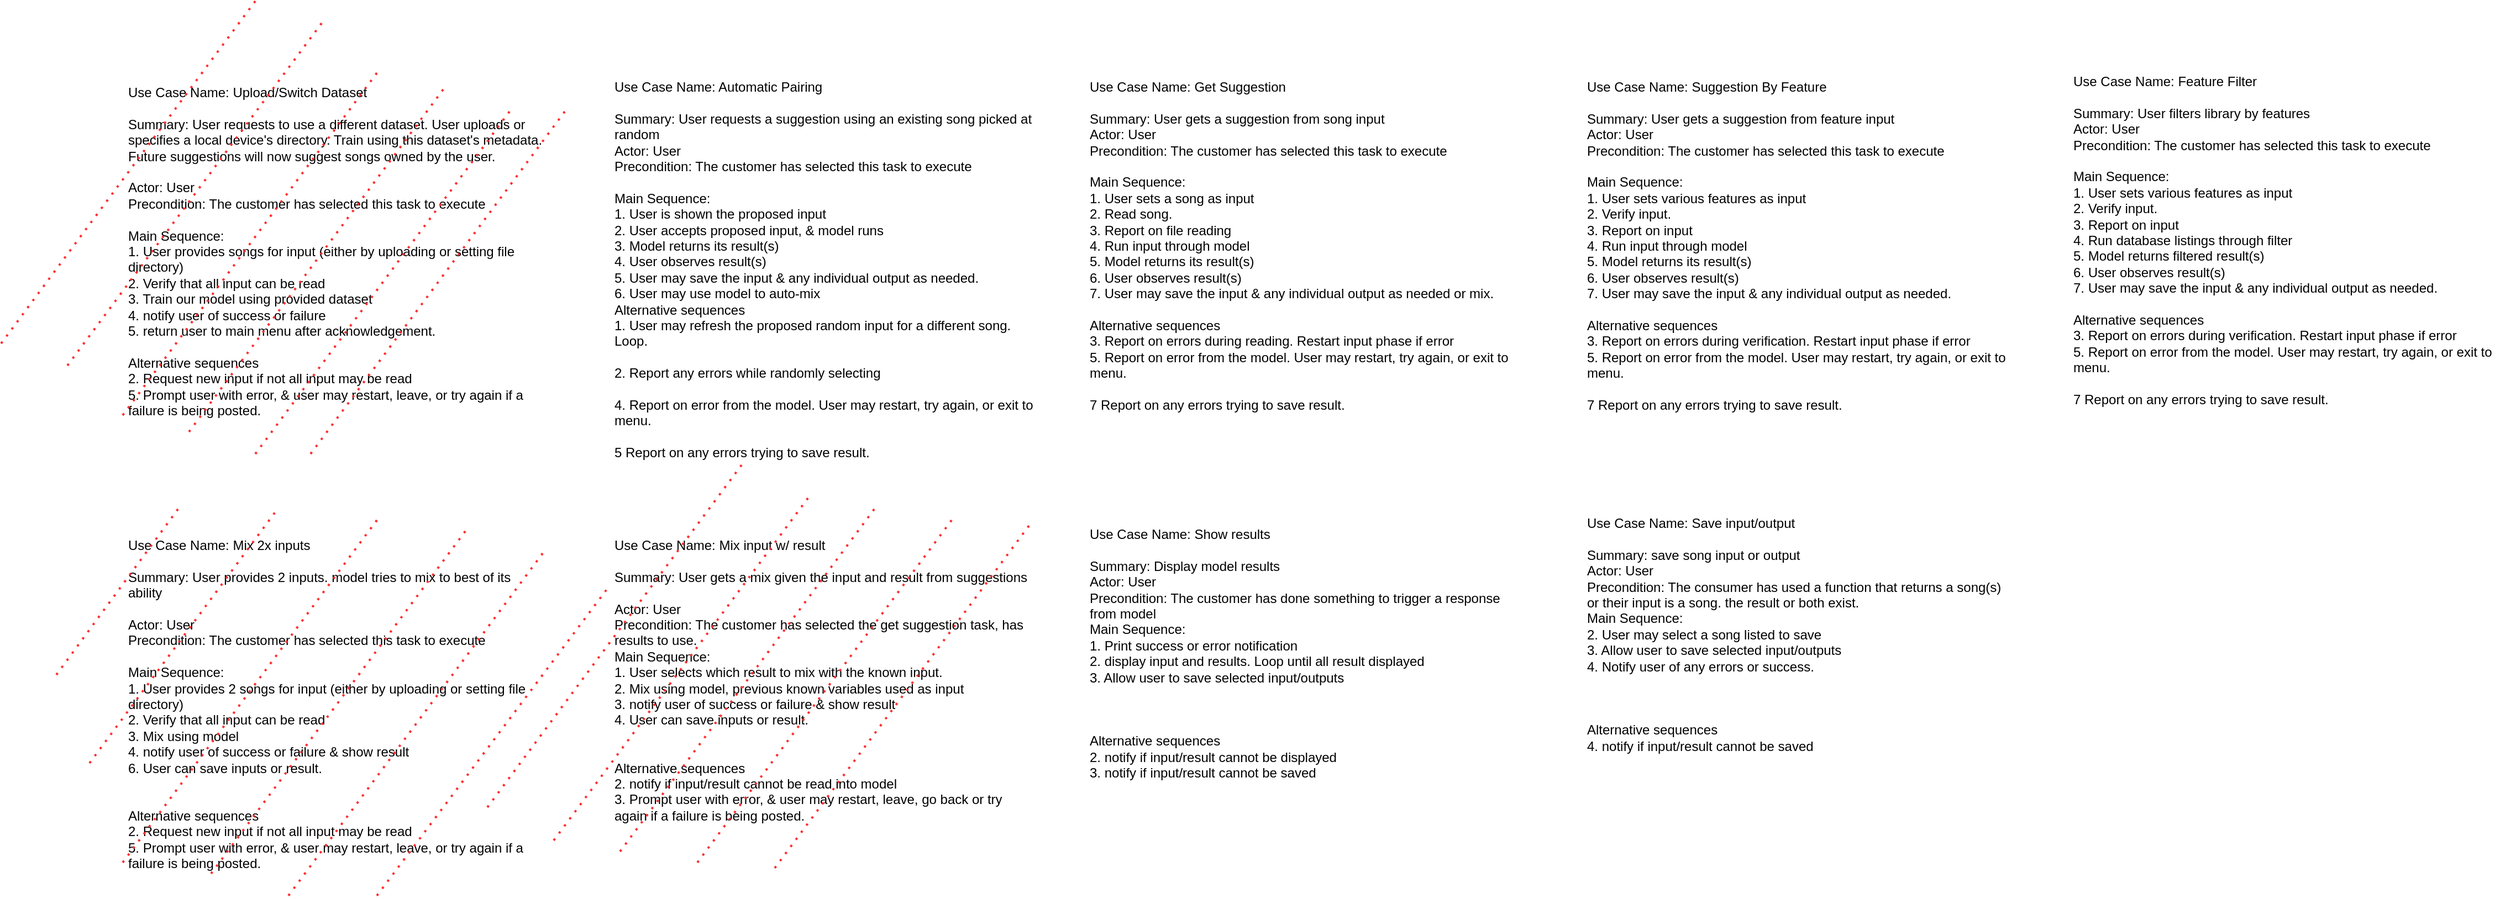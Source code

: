 <mxfile version="13.9.8" type="google"><diagram id="60PxoiUf1E52USRgrdZC" name="Page-1"><mxGraphModel dx="4088" dy="1836" grid="1" gridSize="10" guides="1" tooltips="1" connect="1" arrows="1" fold="1" page="1" pageScale="1" pageWidth="1100" pageHeight="850" math="0" shadow="0"><root><mxCell id="0"/><mxCell id="1" parent="0"/><mxCell id="QAW8hTfoZlOlbcBiY4_e-5" value="&lt;h1&gt;&lt;div style=&quot;font-size: 12px ; font-weight: 400&quot;&gt;Use Case Name: Upload/Switch Dataset&lt;/div&gt;&lt;div style=&quot;font-size: 12px ; font-weight: 400&quot;&gt;&lt;br&gt;&lt;/div&gt;&lt;div style=&quot;font-size: 12px ; font-weight: 400&quot;&gt;Summary: User requests to use a different dataset. User uploads or specifies a local device's directory. Train using this dataset's metadata.&amp;nbsp;&lt;/div&gt;&lt;div style=&quot;font-size: 12px ; font-weight: 400&quot;&gt;Future suggestions will now suggest songs owned by the user.&amp;nbsp; &amp;nbsp;&lt;/div&gt;&lt;div style=&quot;font-size: 12px ; font-weight: 400&quot;&gt;&lt;br&gt;&lt;/div&gt;&lt;div style=&quot;font-size: 12px ; font-weight: 400&quot;&gt;Actor: User&lt;/div&gt;&lt;div style=&quot;font-size: 12px ; font-weight: 400&quot;&gt;Precondition: The customer has selected this task to execute&lt;/div&gt;&lt;div style=&quot;font-size: 12px ; font-weight: 400&quot;&gt;&lt;br&gt;&lt;/div&gt;&lt;div style=&quot;font-size: 12px ; font-weight: 400&quot;&gt;Main Sequence:&amp;nbsp;&lt;/div&gt;&lt;div style=&quot;font-size: 12px ; font-weight: 400&quot;&gt;1. User provides songs for input (either by uploading or setting file directory)&lt;/div&gt;&lt;div style=&quot;font-size: 12px ; font-weight: 400&quot;&gt;2. Verify that all input can be read&amp;nbsp;&lt;/div&gt;&lt;div style=&quot;font-size: 12px ; font-weight: 400&quot;&gt;3. Train our model using provided dataset&lt;/div&gt;&lt;div style=&quot;font-size: 12px ; font-weight: 400&quot;&gt;4. notify user of success or failure&amp;nbsp;&lt;/div&gt;&lt;div style=&quot;font-size: 12px ; font-weight: 400&quot;&gt;5. return user to main menu after acknowledgement.&lt;/div&gt;&lt;div style=&quot;font-size: 12px ; font-weight: 400&quot;&gt;&lt;br&gt;&lt;/div&gt;&lt;div style=&quot;font-size: 12px ; font-weight: 400&quot;&gt;Alternative sequences&lt;br&gt;2. Request new input if not all input may be read&lt;/div&gt;&lt;div style=&quot;font-size: 12px ; font-weight: 400&quot;&gt;5. Prompt user with error, &amp;amp; user may restart, leave, or try again if a failure is being posted.&amp;nbsp;&amp;nbsp;&lt;/div&gt;&lt;/h1&gt;" style="text;html=1;strokeColor=none;fillColor=none;spacing=5;spacingTop=-20;whiteSpace=wrap;overflow=hidden;rounded=0;" parent="1" vertex="1"><mxGeometry x="210" y="80" width="390" height="320" as="geometry"/></mxCell><mxCell id="QAW8hTfoZlOlbcBiY4_e-6" value="&lt;h1&gt;&lt;div style=&quot;font-size: 12px ; font-weight: 400&quot;&gt;Use Case Name: Automatic Pairing&lt;/div&gt;&lt;div style=&quot;font-size: 12px ; font-weight: 400&quot;&gt;&lt;br&gt;&lt;/div&gt;&lt;div style=&quot;font-size: 12px ; font-weight: 400&quot;&gt;Summary: User requests a suggestion using an existing song picked at random&amp;nbsp;&lt;/div&gt;&lt;div style=&quot;font-size: 12px ; font-weight: 400&quot;&gt;Actor: User&lt;/div&gt;&lt;div style=&quot;font-size: 12px ; font-weight: 400&quot;&gt;Precondition: The customer has selected this task to execute&lt;/div&gt;&lt;div style=&quot;font-size: 12px ; font-weight: 400&quot;&gt;&lt;br&gt;&lt;/div&gt;&lt;div style=&quot;font-size: 12px ; font-weight: 400&quot;&gt;Main Sequence:&amp;nbsp;&lt;/div&gt;&lt;div style=&quot;font-size: 12px ; font-weight: 400&quot;&gt;1. User is shown the proposed input&amp;nbsp;&lt;/div&gt;&lt;div style=&quot;font-size: 12px ; font-weight: 400&quot;&gt;2. User accepts proposed input, &amp;amp; model runs&lt;/div&gt;&lt;div style=&quot;font-size: 12px ; font-weight: 400&quot;&gt;3. Model returns its result(s)&amp;nbsp;&lt;/div&gt;&lt;div style=&quot;font-size: 12px ; font-weight: 400&quot;&gt;4. User observes result(s)&lt;/div&gt;&lt;div style=&quot;font-size: 12px ; font-weight: 400&quot;&gt;5. User may save the input &amp;amp; any individual output as needed.&amp;nbsp;&lt;/div&gt;&lt;div style=&quot;font-size: 12px ; font-weight: 400&quot;&gt;6. User may use model to auto-mix&amp;nbsp;&lt;/div&gt;&lt;div style=&quot;font-size: 12px ; font-weight: 400&quot;&gt;Alternative sequences&lt;br&gt;1. User may refresh the proposed random input for a different song. Loop.&amp;nbsp;&lt;/div&gt;&lt;div style=&quot;font-size: 12px ; font-weight: 400&quot;&gt;&lt;br&gt;&lt;/div&gt;&lt;div style=&quot;font-size: 12px ; font-weight: 400&quot;&gt;2. Report any errors while randomly selecting&lt;/div&gt;&lt;div style=&quot;font-size: 12px ; font-weight: 400&quot;&gt;&lt;br&gt;&lt;/div&gt;&lt;div style=&quot;font-size: 12px ; font-weight: 400&quot;&gt;4. Report on error from the model. User may restart, try again, or exit to menu.&lt;/div&gt;&lt;div style=&quot;font-size: 12px ; font-weight: 400&quot;&gt;&lt;br&gt;&lt;/div&gt;&lt;div style=&quot;font-size: 12px ; font-weight: 400&quot;&gt;5 Report on any errors trying to save result.&amp;nbsp;&amp;nbsp;&lt;/div&gt;&lt;div style=&quot;font-size: 12px ; font-weight: 400&quot;&gt;&lt;br&gt;&lt;/div&gt;&lt;/h1&gt;" style="text;html=1;strokeColor=none;fillColor=none;spacing=5;spacingTop=-20;whiteSpace=wrap;overflow=hidden;rounded=0;" parent="1" vertex="1"><mxGeometry x="650" y="75" width="390" height="375" as="geometry"/></mxCell><mxCell id="QAW8hTfoZlOlbcBiY4_e-7" value="&lt;h1&gt;&lt;div style=&quot;font-size: 12px ; font-weight: 400&quot;&gt;Use Case Name: Get Suggestion&amp;nbsp;&lt;/div&gt;&lt;div style=&quot;font-size: 12px ; font-weight: 400&quot;&gt;&lt;br&gt;&lt;/div&gt;&lt;div style=&quot;font-size: 12px ; font-weight: 400&quot;&gt;Summary: User gets a suggestion from song input&amp;nbsp;&lt;/div&gt;&lt;div style=&quot;font-size: 12px ; font-weight: 400&quot;&gt;Actor: User&lt;/div&gt;&lt;div style=&quot;font-size: 12px ; font-weight: 400&quot;&gt;Precondition: The customer has selected this task to execute&lt;/div&gt;&lt;div style=&quot;font-size: 12px ; font-weight: 400&quot;&gt;&lt;br&gt;&lt;/div&gt;&lt;div style=&quot;font-size: 12px ; font-weight: 400&quot;&gt;Main Sequence:&amp;nbsp;&lt;/div&gt;&lt;div style=&quot;font-size: 12px ; font-weight: 400&quot;&gt;1. User sets a song as input&lt;/div&gt;&lt;div style=&quot;font-size: 12px ; font-weight: 400&quot;&gt;2. Read song.&lt;/div&gt;&lt;div style=&quot;font-size: 12px ; font-weight: 400&quot;&gt;3. Report on file reading&lt;/div&gt;&lt;div style=&quot;font-size: 12px ; font-weight: 400&quot;&gt;4. Run input through model&amp;nbsp;&lt;/div&gt;&lt;div style=&quot;font-size: 12px ; font-weight: 400&quot;&gt;5.&amp;nbsp;&lt;span&gt;Model returns its result(s)&amp;nbsp;&lt;/span&gt;&lt;/div&gt;&lt;div style=&quot;font-size: 12px ; font-weight: 400&quot;&gt;6. User observes result(s)&lt;/div&gt;&lt;div style=&quot;font-size: 12px ; font-weight: 400&quot;&gt;7. User may save the input &amp;amp; any individual output as needed or mix.&amp;nbsp;&lt;/div&gt;&lt;div style=&quot;font-size: 12px ; font-weight: 400&quot;&gt;&lt;br&gt;&lt;/div&gt;&lt;div style=&quot;font-size: 12px ; font-weight: 400&quot;&gt;Alternative sequences&lt;br&gt;&lt;/div&gt;&lt;div style=&quot;font-size: 12px ; font-weight: 400&quot;&gt;3. Report on errors during reading. Restart input phase if error&amp;nbsp;&lt;/div&gt;&lt;div style=&quot;font-size: 12px ; font-weight: 400&quot;&gt;5. Report on error from the model. User may restart, try again, or exit to menu.&lt;/div&gt;&lt;div style=&quot;font-size: 12px ; font-weight: 400&quot;&gt;&lt;br&gt;&lt;/div&gt;&lt;div style=&quot;font-size: 12px ; font-weight: 400&quot;&gt;7 Report on any errors trying to save result.&amp;nbsp;&amp;nbsp;&lt;/div&gt;&lt;div style=&quot;font-size: 12px ; font-weight: 400&quot;&gt;&lt;br&gt;&lt;/div&gt;&lt;/h1&gt;" style="text;html=1;strokeColor=none;fillColor=none;spacing=5;spacingTop=-20;whiteSpace=wrap;overflow=hidden;rounded=0;" parent="1" vertex="1"><mxGeometry x="1080" y="75" width="390" height="375" as="geometry"/></mxCell><mxCell id="QAW8hTfoZlOlbcBiY4_e-8" value="&lt;h1&gt;&lt;div style=&quot;font-size: 12px ; font-weight: 400&quot;&gt;Use Case Name: Suggestion By Feature&lt;/div&gt;&lt;div style=&quot;font-size: 12px ; font-weight: 400&quot;&gt;&lt;br&gt;&lt;/div&gt;&lt;div style=&quot;font-size: 12px ; font-weight: 400&quot;&gt;Summary: User gets a suggestion from feature input&amp;nbsp;&lt;/div&gt;&lt;div style=&quot;font-size: 12px ; font-weight: 400&quot;&gt;Actor: User&lt;/div&gt;&lt;div style=&quot;font-size: 12px ; font-weight: 400&quot;&gt;Precondition: The customer has selected this task to execute&lt;/div&gt;&lt;div style=&quot;font-size: 12px ; font-weight: 400&quot;&gt;&lt;br&gt;&lt;/div&gt;&lt;div style=&quot;font-size: 12px ; font-weight: 400&quot;&gt;Main Sequence:&amp;nbsp;&lt;/div&gt;&lt;div style=&quot;font-size: 12px ; font-weight: 400&quot;&gt;1. User sets various features as input&lt;/div&gt;&lt;div style=&quot;font-size: 12px ; font-weight: 400&quot;&gt;2. Verify input.&lt;/div&gt;&lt;div style=&quot;font-size: 12px ; font-weight: 400&quot;&gt;3. Report on input&lt;/div&gt;&lt;div style=&quot;font-size: 12px ; font-weight: 400&quot;&gt;4. Run input through model&amp;nbsp;&lt;/div&gt;&lt;div style=&quot;font-size: 12px ; font-weight: 400&quot;&gt;5.&amp;nbsp;&lt;span&gt;Model returns its result(s)&amp;nbsp;&lt;/span&gt;&lt;/div&gt;&lt;div style=&quot;font-size: 12px ; font-weight: 400&quot;&gt;6. User observes result(s)&lt;/div&gt;&lt;div style=&quot;font-size: 12px ; font-weight: 400&quot;&gt;7. User may save the input &amp;amp; any individual output as needed.&amp;nbsp;&lt;/div&gt;&lt;div style=&quot;font-size: 12px ; font-weight: 400&quot;&gt;&lt;br&gt;&lt;/div&gt;&lt;div style=&quot;font-size: 12px ; font-weight: 400&quot;&gt;Alternative sequences&lt;br&gt;&lt;/div&gt;&lt;div style=&quot;font-size: 12px ; font-weight: 400&quot;&gt;3. Report on errors during verification. Restart input phase if error&amp;nbsp;&lt;/div&gt;&lt;div style=&quot;font-size: 12px ; font-weight: 400&quot;&gt;5. Report on error from the model. User may restart, try again, or exit to menu.&lt;/div&gt;&lt;div style=&quot;font-size: 12px ; font-weight: 400&quot;&gt;&lt;br&gt;&lt;/div&gt;&lt;div style=&quot;font-size: 12px ; font-weight: 400&quot;&gt;7 Report on any errors trying to save result.&amp;nbsp;&amp;nbsp;&lt;/div&gt;&lt;div style=&quot;font-size: 12px ; font-weight: 400&quot;&gt;&lt;br&gt;&lt;/div&gt;&lt;/h1&gt;" style="text;html=1;strokeColor=none;fillColor=none;spacing=5;spacingTop=-20;whiteSpace=wrap;overflow=hidden;rounded=0;" parent="1" vertex="1"><mxGeometry x="1530" y="75" width="390" height="375" as="geometry"/></mxCell><mxCell id="QAW8hTfoZlOlbcBiY4_e-9" value="&lt;h1&gt;&lt;div style=&quot;font-size: 12px ; font-weight: 400&quot;&gt;Use Case Name: Feature Filter&amp;nbsp;&lt;/div&gt;&lt;div style=&quot;font-size: 12px ; font-weight: 400&quot;&gt;&lt;br&gt;&lt;/div&gt;&lt;div style=&quot;font-size: 12px ; font-weight: 400&quot;&gt;Summary: User filters library by features&amp;nbsp;&lt;/div&gt;&lt;div style=&quot;font-size: 12px ; font-weight: 400&quot;&gt;Actor: User&lt;/div&gt;&lt;div style=&quot;font-size: 12px ; font-weight: 400&quot;&gt;Precondition: The customer has selected this task to execute&lt;/div&gt;&lt;div style=&quot;font-size: 12px ; font-weight: 400&quot;&gt;&lt;br&gt;&lt;/div&gt;&lt;div style=&quot;font-size: 12px ; font-weight: 400&quot;&gt;Main Sequence:&amp;nbsp;&lt;/div&gt;&lt;div style=&quot;font-size: 12px ; font-weight: 400&quot;&gt;1. User sets various features as input&lt;/div&gt;&lt;div style=&quot;font-size: 12px ; font-weight: 400&quot;&gt;2. Verify input.&lt;/div&gt;&lt;div style=&quot;font-size: 12px ; font-weight: 400&quot;&gt;3. Report on input&lt;/div&gt;&lt;div style=&quot;font-size: 12px ; font-weight: 400&quot;&gt;4. Run database listings through filter&lt;/div&gt;&lt;div style=&quot;font-size: 12px ; font-weight: 400&quot;&gt;5.&amp;nbsp;&lt;span&gt;Model returns filtered result(s)&amp;nbsp;&lt;/span&gt;&lt;/div&gt;&lt;div style=&quot;font-size: 12px ; font-weight: 400&quot;&gt;6. User observes result(s)&lt;/div&gt;&lt;div style=&quot;font-size: 12px ; font-weight: 400&quot;&gt;7. User may save the input &amp;amp; any individual output as needed.&amp;nbsp;&lt;/div&gt;&lt;div style=&quot;font-size: 12px ; font-weight: 400&quot;&gt;&lt;br&gt;&lt;/div&gt;&lt;div style=&quot;font-size: 12px ; font-weight: 400&quot;&gt;Alternative sequences&lt;br&gt;&lt;/div&gt;&lt;div style=&quot;font-size: 12px ; font-weight: 400&quot;&gt;3. Report on errors during verification. Restart input phase if error&amp;nbsp;&lt;/div&gt;&lt;div style=&quot;font-size: 12px ; font-weight: 400&quot;&gt;5. Report on error from the model. User may restart, try again, or exit to menu.&lt;/div&gt;&lt;div style=&quot;font-size: 12px ; font-weight: 400&quot;&gt;&lt;br&gt;&lt;/div&gt;&lt;div style=&quot;font-size: 12px ; font-weight: 400&quot;&gt;7 Report on any errors trying to save result.&amp;nbsp;&amp;nbsp;&lt;/div&gt;&lt;div style=&quot;font-size: 12px ; font-weight: 400&quot;&gt;&lt;br&gt;&lt;/div&gt;&lt;/h1&gt;" style="text;html=1;strokeColor=none;fillColor=none;spacing=5;spacingTop=-20;whiteSpace=wrap;overflow=hidden;rounded=0;" parent="1" vertex="1"><mxGeometry x="1970" y="70" width="390" height="380" as="geometry"/></mxCell><mxCell id="QAW8hTfoZlOlbcBiY4_e-10" value="&lt;h1&gt;&lt;div style=&quot;font-size: 12px ; font-weight: 400&quot;&gt;Use Case Name: Mix 2x inputs&lt;/div&gt;&lt;div style=&quot;font-size: 12px ; font-weight: 400&quot;&gt;&lt;br&gt;&lt;/div&gt;&lt;div style=&quot;font-size: 12px ; font-weight: 400&quot;&gt;Summary: User provides 2 inputs. model tries to mix to best of its ability&amp;nbsp;&lt;/div&gt;&lt;div style=&quot;font-size: 12px ; font-weight: 400&quot;&gt;&lt;br&gt;&lt;/div&gt;&lt;div style=&quot;font-size: 12px ; font-weight: 400&quot;&gt;Actor: User&lt;/div&gt;&lt;div style=&quot;font-size: 12px ; font-weight: 400&quot;&gt;Precondition: The customer has selected this task to execute&lt;/div&gt;&lt;div style=&quot;font-size: 12px ; font-weight: 400&quot;&gt;&lt;br&gt;&lt;/div&gt;&lt;div style=&quot;font-size: 12px ; font-weight: 400&quot;&gt;Main Sequence:&amp;nbsp;&lt;/div&gt;&lt;div style=&quot;font-size: 12px ; font-weight: 400&quot;&gt;1. User provides 2 songs for input (either by uploading or setting file directory)&lt;/div&gt;&lt;div style=&quot;font-size: 12px ; font-weight: 400&quot;&gt;2. Verify that all input can be read&amp;nbsp;&lt;/div&gt;&lt;div style=&quot;font-size: 12px ; font-weight: 400&quot;&gt;3. Mix using model&amp;nbsp;&lt;/div&gt;&lt;div style=&quot;font-size: 12px ; font-weight: 400&quot;&gt;4. notify user of success or failure &amp;amp; show result&lt;/div&gt;&lt;div style=&quot;font-size: 12px ; font-weight: 400&quot;&gt;&lt;span&gt;6. User can save inputs or result.&amp;nbsp;&lt;/span&gt;&lt;br&gt;&lt;/div&gt;&lt;div style=&quot;font-size: 12px ; font-weight: 400&quot;&gt;&lt;br&gt;&lt;/div&gt;&lt;div style=&quot;font-size: 12px ; font-weight: 400&quot;&gt;&lt;br&gt;&lt;/div&gt;&lt;div style=&quot;font-size: 12px ; font-weight: 400&quot;&gt;Alternative sequences&lt;br&gt;2. Request new input if not all input may be read&lt;/div&gt;&lt;div style=&quot;font-size: 12px ; font-weight: 400&quot;&gt;5. Prompt user with error, &amp;amp; user may restart, leave, or try again if a failure is being posted.&amp;nbsp;&amp;nbsp;&lt;/div&gt;&lt;/h1&gt;" style="text;html=1;strokeColor=none;fillColor=none;spacing=5;spacingTop=-20;whiteSpace=wrap;overflow=hidden;rounded=0;" parent="1" vertex="1"><mxGeometry x="210" y="490" width="390" height="320" as="geometry"/></mxCell><mxCell id="QAW8hTfoZlOlbcBiY4_e-11" value="&lt;h1&gt;&lt;div style=&quot;font-size: 12px ; font-weight: 400&quot;&gt;Use Case Name: Mix input w/ result&lt;/div&gt;&lt;div style=&quot;font-size: 12px ; font-weight: 400&quot;&gt;&lt;br&gt;&lt;/div&gt;&lt;div style=&quot;font-size: 12px ; font-weight: 400&quot;&gt;Summary: User gets a mix given the input and result from suggestions&amp;nbsp;&lt;/div&gt;&lt;div style=&quot;font-size: 12px ; font-weight: 400&quot;&gt;&lt;br&gt;&lt;/div&gt;&lt;div style=&quot;font-size: 12px ; font-weight: 400&quot;&gt;Actor: User&lt;/div&gt;&lt;div style=&quot;font-size: 12px ; font-weight: 400&quot;&gt;Precondition: The customer has selected the get suggestion task, has results to use.&amp;nbsp;&lt;/div&gt;&lt;div style=&quot;font-size: 12px ; font-weight: 400&quot;&gt;Main Sequence:&amp;nbsp;&lt;/div&gt;&lt;div style=&quot;font-size: 12px ; font-weight: 400&quot;&gt;1. User selects which result to mix with the known input.&amp;nbsp;&lt;/div&gt;&lt;div style=&quot;font-size: 12px ; font-weight: 400&quot;&gt;&lt;span&gt;2. Mix using model, previous known variables used as input&amp;nbsp;&lt;/span&gt;&lt;br&gt;&lt;/div&gt;&lt;div style=&quot;font-size: 12px ; font-weight: 400&quot;&gt;3. notify user of success or failure &amp;amp; show result&lt;/div&gt;&lt;div style=&quot;font-size: 12px ; font-weight: 400&quot;&gt;&lt;span&gt;4. User can save inputs or result.&amp;nbsp;&lt;/span&gt;&lt;br&gt;&lt;/div&gt;&lt;div style=&quot;font-size: 12px ; font-weight: 400&quot;&gt;&lt;br&gt;&lt;/div&gt;&lt;div style=&quot;font-size: 12px ; font-weight: 400&quot;&gt;&lt;br&gt;&lt;/div&gt;&lt;div style=&quot;font-size: 12px ; font-weight: 400&quot;&gt;Alternative sequences&lt;br&gt;2. notify if input/result cannot be read into model&amp;nbsp;&lt;/div&gt;&lt;div style=&quot;font-size: 12px ; font-weight: 400&quot;&gt;3. Prompt user with error, &amp;amp; user may restart, leave, go back or try again if a failure is being posted.&amp;nbsp;&amp;nbsp;&lt;/div&gt;&lt;/h1&gt;" style="text;html=1;strokeColor=none;fillColor=none;spacing=5;spacingTop=-20;whiteSpace=wrap;overflow=hidden;rounded=0;" parent="1" vertex="1"><mxGeometry x="650" y="490" width="390" height="320" as="geometry"/></mxCell><mxCell id="QAW8hTfoZlOlbcBiY4_e-12" value="&lt;h1&gt;&lt;div style=&quot;font-size: 12px ; font-weight: 400&quot;&gt;Use Case Name: Show results&amp;nbsp;&lt;/div&gt;&lt;div style=&quot;font-size: 12px ; font-weight: 400&quot;&gt;&lt;br&gt;&lt;/div&gt;&lt;div style=&quot;font-size: 12px ; font-weight: 400&quot;&gt;Summary: Display model results&lt;/div&gt;&lt;div style=&quot;font-size: 12px ; font-weight: 400&quot;&gt;Actor: User&lt;/div&gt;&lt;div style=&quot;font-size: 12px ; font-weight: 400&quot;&gt;Precondition: The customer has done something to trigger a response from model&amp;nbsp;&lt;/div&gt;&lt;div style=&quot;font-size: 12px ; font-weight: 400&quot;&gt;Main Sequence:&amp;nbsp;&lt;/div&gt;&lt;div style=&quot;font-size: 12px ; font-weight: 400&quot;&gt;1. Print success or error notification&amp;nbsp;&lt;/div&gt;&lt;div style=&quot;font-size: 12px ; font-weight: 400&quot;&gt;&lt;span&gt;2. display input and results. Loop until all result displayed&amp;nbsp;&lt;/span&gt;&lt;br&gt;&lt;/div&gt;&lt;div style=&quot;font-size: 12px ; font-weight: 400&quot;&gt;&lt;span&gt;3. Allow user to save selected input/outputs&lt;/span&gt;&lt;br&gt;&lt;/div&gt;&lt;div style=&quot;font-size: 12px ; font-weight: 400&quot;&gt;&lt;span&gt;&amp;nbsp;&lt;/span&gt;&lt;/div&gt;&lt;div style=&quot;font-size: 12px ; font-weight: 400&quot;&gt;&lt;br&gt;&lt;/div&gt;&lt;div style=&quot;font-size: 12px ; font-weight: 400&quot;&gt;&lt;br&gt;&lt;/div&gt;&lt;div style=&quot;font-size: 12px ; font-weight: 400&quot;&gt;Alternative sequences&lt;br&gt;2. notify if input/result cannot be displayed&lt;/div&gt;&lt;div style=&quot;font-size: 12px ; font-weight: 400&quot;&gt;3. notify if input/result cannot be saved&lt;/div&gt;&lt;/h1&gt;" style="text;html=1;strokeColor=none;fillColor=none;spacing=5;spacingTop=-20;whiteSpace=wrap;overflow=hidden;rounded=0;" parent="1" vertex="1"><mxGeometry x="1080" y="480" width="390" height="320" as="geometry"/></mxCell><mxCell id="QAW8hTfoZlOlbcBiY4_e-13" value="&lt;h1&gt;&lt;div style=&quot;font-size: 12px ; font-weight: 400&quot;&gt;Use Case Name: Save input/output&amp;nbsp;&lt;/div&gt;&lt;div style=&quot;font-size: 12px ; font-weight: 400&quot;&gt;&lt;br&gt;&lt;/div&gt;&lt;div style=&quot;font-size: 12px ; font-weight: 400&quot;&gt;Summary: save song input or output&lt;/div&gt;&lt;div style=&quot;font-size: 12px ; font-weight: 400&quot;&gt;Actor: User&lt;/div&gt;&lt;div style=&quot;font-size: 12px ; font-weight: 400&quot;&gt;Precondition: The consumer has used a function that returns a song(s) or their input is a song. the result or both exist.&amp;nbsp;&lt;/div&gt;&lt;div style=&quot;font-size: 12px ; font-weight: 400&quot;&gt;Main Sequence:&amp;nbsp;&lt;/div&gt;&lt;div style=&quot;font-size: 12px ; font-weight: 400&quot;&gt;&lt;span&gt;2. User may select a song listed to save&amp;nbsp;&lt;/span&gt;&lt;/div&gt;&lt;div style=&quot;font-size: 12px ; font-weight: 400&quot;&gt;&lt;span&gt;3. Allow user to save selected input/outputs&lt;/span&gt;&lt;br&gt;&lt;/div&gt;&lt;div style=&quot;font-size: 12px ; font-weight: 400&quot;&gt;&lt;span&gt;4. Notify user of any errors or success.&amp;nbsp;&lt;/span&gt;&lt;/div&gt;&lt;div style=&quot;font-size: 12px ; font-weight: 400&quot;&gt;&lt;span&gt;&amp;nbsp;&lt;/span&gt;&lt;/div&gt;&lt;div style=&quot;font-size: 12px ; font-weight: 400&quot;&gt;&lt;br&gt;&lt;/div&gt;&lt;div style=&quot;font-size: 12px ; font-weight: 400&quot;&gt;&lt;br&gt;&lt;/div&gt;&lt;div style=&quot;font-size: 12px ; font-weight: 400&quot;&gt;Alternative sequences&lt;/div&gt;&lt;div style=&quot;font-size: 12px ; font-weight: 400&quot;&gt;&lt;span&gt;4. notify if input/result cannot be saved&lt;/span&gt;&lt;br&gt;&lt;/div&gt;&lt;/h1&gt;" style="text;html=1;strokeColor=none;fillColor=none;spacing=5;spacingTop=-20;whiteSpace=wrap;overflow=hidden;rounded=0;" parent="1" vertex="1"><mxGeometry x="1530" y="470" width="390" height="320" as="geometry"/></mxCell><mxCell id="YQ5rdLJS7v-4Z1ckvzCs-1" value="" style="endArrow=none;dashed=1;html=1;dashPattern=1 3;strokeWidth=2;strokeColor=#FF2E2E;" parent="1" edge="1"><mxGeometry width="50" height="50" relative="1" as="geometry"><mxPoint x="150" y="620" as="sourcePoint"/><mxPoint x="260" y="470" as="targetPoint"/></mxGeometry></mxCell><mxCell id="YQ5rdLJS7v-4Z1ckvzCs-2" value="" style="endArrow=none;dashed=1;html=1;dashPattern=1 3;strokeWidth=2;strokeColor=#FF2E2E;" parent="1" edge="1"><mxGeometry width="50" height="50" relative="1" as="geometry"><mxPoint x="180" y="700" as="sourcePoint"/><mxPoint x="350" y="470" as="targetPoint"/></mxGeometry></mxCell><mxCell id="YQ5rdLJS7v-4Z1ckvzCs-3" value="" style="endArrow=none;dashed=1;html=1;dashPattern=1 3;strokeWidth=2;strokeColor=#FF2E2E;" parent="1" edge="1"><mxGeometry width="50" height="50" relative="1" as="geometry"><mxPoint x="210" y="790" as="sourcePoint"/><mxPoint x="440" y="480" as="targetPoint"/></mxGeometry></mxCell><mxCell id="YQ5rdLJS7v-4Z1ckvzCs-5" value="" style="endArrow=none;dashed=1;html=1;dashPattern=1 3;strokeWidth=2;strokeColor=#FF2E2E;" parent="1" edge="1"><mxGeometry width="50" height="50" relative="1" as="geometry"><mxPoint x="290" y="800" as="sourcePoint"/><mxPoint x="520" y="490" as="targetPoint"/></mxGeometry></mxCell><mxCell id="YQ5rdLJS7v-4Z1ckvzCs-6" value="" style="endArrow=none;dashed=1;html=1;dashPattern=1 3;strokeWidth=2;strokeColor=#FF2E2E;" parent="1" edge="1"><mxGeometry width="50" height="50" relative="1" as="geometry"><mxPoint x="360" y="820" as="sourcePoint"/><mxPoint x="590" y="510" as="targetPoint"/></mxGeometry></mxCell><mxCell id="YQ5rdLJS7v-4Z1ckvzCs-7" value="" style="endArrow=none;dashed=1;html=1;dashPattern=1 3;strokeWidth=2;strokeColor=#FF2E2E;" parent="1" edge="1"><mxGeometry width="50" height="50" relative="1" as="geometry"><mxPoint x="440" y="820" as="sourcePoint"/><mxPoint x="650" y="540" as="targetPoint"/></mxGeometry></mxCell><mxCell id="YQ5rdLJS7v-4Z1ckvzCs-8" value="" style="endArrow=none;dashed=1;html=1;dashPattern=1 3;strokeWidth=2;strokeColor=#FF2E2E;" parent="1" edge="1"><mxGeometry width="50" height="50" relative="1" as="geometry"><mxPoint x="540" y="740" as="sourcePoint"/><mxPoint x="770" y="430" as="targetPoint"/></mxGeometry></mxCell><mxCell id="YQ5rdLJS7v-4Z1ckvzCs-9" value="" style="endArrow=none;dashed=1;html=1;dashPattern=1 3;strokeWidth=2;strokeColor=#FF2E2E;" parent="1" edge="1"><mxGeometry width="50" height="50" relative="1" as="geometry"><mxPoint x="600" y="770" as="sourcePoint"/><mxPoint x="830" y="460" as="targetPoint"/></mxGeometry></mxCell><mxCell id="YQ5rdLJS7v-4Z1ckvzCs-10" value="" style="endArrow=none;dashed=1;html=1;dashPattern=1 3;strokeWidth=2;strokeColor=#FF2E2E;" parent="1" edge="1"><mxGeometry width="50" height="50" relative="1" as="geometry"><mxPoint x="660" y="780" as="sourcePoint"/><mxPoint x="890" y="470" as="targetPoint"/></mxGeometry></mxCell><mxCell id="YQ5rdLJS7v-4Z1ckvzCs-11" value="" style="endArrow=none;dashed=1;html=1;dashPattern=1 3;strokeWidth=2;strokeColor=#FF2E2E;" parent="1" edge="1"><mxGeometry width="50" height="50" relative="1" as="geometry"><mxPoint x="730" y="790" as="sourcePoint"/><mxPoint x="960" y="480" as="targetPoint"/></mxGeometry></mxCell><mxCell id="YQ5rdLJS7v-4Z1ckvzCs-12" value="" style="endArrow=none;dashed=1;html=1;dashPattern=1 3;strokeWidth=2;strokeColor=#FF2E2E;" parent="1" edge="1"><mxGeometry width="50" height="50" relative="1" as="geometry"><mxPoint x="800" y="795" as="sourcePoint"/><mxPoint x="1030" y="485" as="targetPoint"/></mxGeometry></mxCell><mxCell id="YQ5rdLJS7v-4Z1ckvzCs-13" value="" style="endArrow=none;dashed=1;html=1;dashPattern=1 3;strokeWidth=2;strokeColor=#FF2E2E;" parent="1" edge="1"><mxGeometry width="50" height="50" relative="1" as="geometry"><mxPoint x="100.0" y="320.0" as="sourcePoint"/><mxPoint x="330" y="10" as="targetPoint"/></mxGeometry></mxCell><mxCell id="YQ5rdLJS7v-4Z1ckvzCs-14" value="" style="endArrow=none;dashed=1;html=1;dashPattern=1 3;strokeWidth=2;strokeColor=#FF2E2E;" parent="1" edge="1"><mxGeometry width="50" height="50" relative="1" as="geometry"><mxPoint x="160.0" y="340.0" as="sourcePoint"/><mxPoint x="390" y="30" as="targetPoint"/></mxGeometry></mxCell><mxCell id="YQ5rdLJS7v-4Z1ckvzCs-15" value="" style="endArrow=none;dashed=1;html=1;dashPattern=1 3;strokeWidth=2;strokeColor=#FF2E2E;" parent="1" edge="1"><mxGeometry width="50" height="50" relative="1" as="geometry"><mxPoint x="210.0" y="385.0" as="sourcePoint"/><mxPoint x="440" y="75" as="targetPoint"/></mxGeometry></mxCell><mxCell id="YQ5rdLJS7v-4Z1ckvzCs-16" value="" style="endArrow=none;dashed=1;html=1;dashPattern=1 3;strokeWidth=2;strokeColor=#FF2E2E;" parent="1" edge="1"><mxGeometry width="50" height="50" relative="1" as="geometry"><mxPoint x="270.0" y="400.0" as="sourcePoint"/><mxPoint x="500" y="90" as="targetPoint"/></mxGeometry></mxCell><mxCell id="YQ5rdLJS7v-4Z1ckvzCs-17" value="" style="endArrow=none;dashed=1;html=1;dashPattern=1 3;strokeWidth=2;strokeColor=#FF2E2E;" parent="1" edge="1"><mxGeometry width="50" height="50" relative="1" as="geometry"><mxPoint x="330.0" y="420.0" as="sourcePoint"/><mxPoint x="560" y="110" as="targetPoint"/></mxGeometry></mxCell><mxCell id="YQ5rdLJS7v-4Z1ckvzCs-18" value="" style="endArrow=none;dashed=1;html=1;dashPattern=1 3;strokeWidth=2;strokeColor=#FF2E2E;" parent="1" edge="1"><mxGeometry width="50" height="50" relative="1" as="geometry"><mxPoint x="380.0" y="420.0" as="sourcePoint"/><mxPoint x="610" y="110" as="targetPoint"/></mxGeometry></mxCell></root></mxGraphModel></diagram></mxfile>